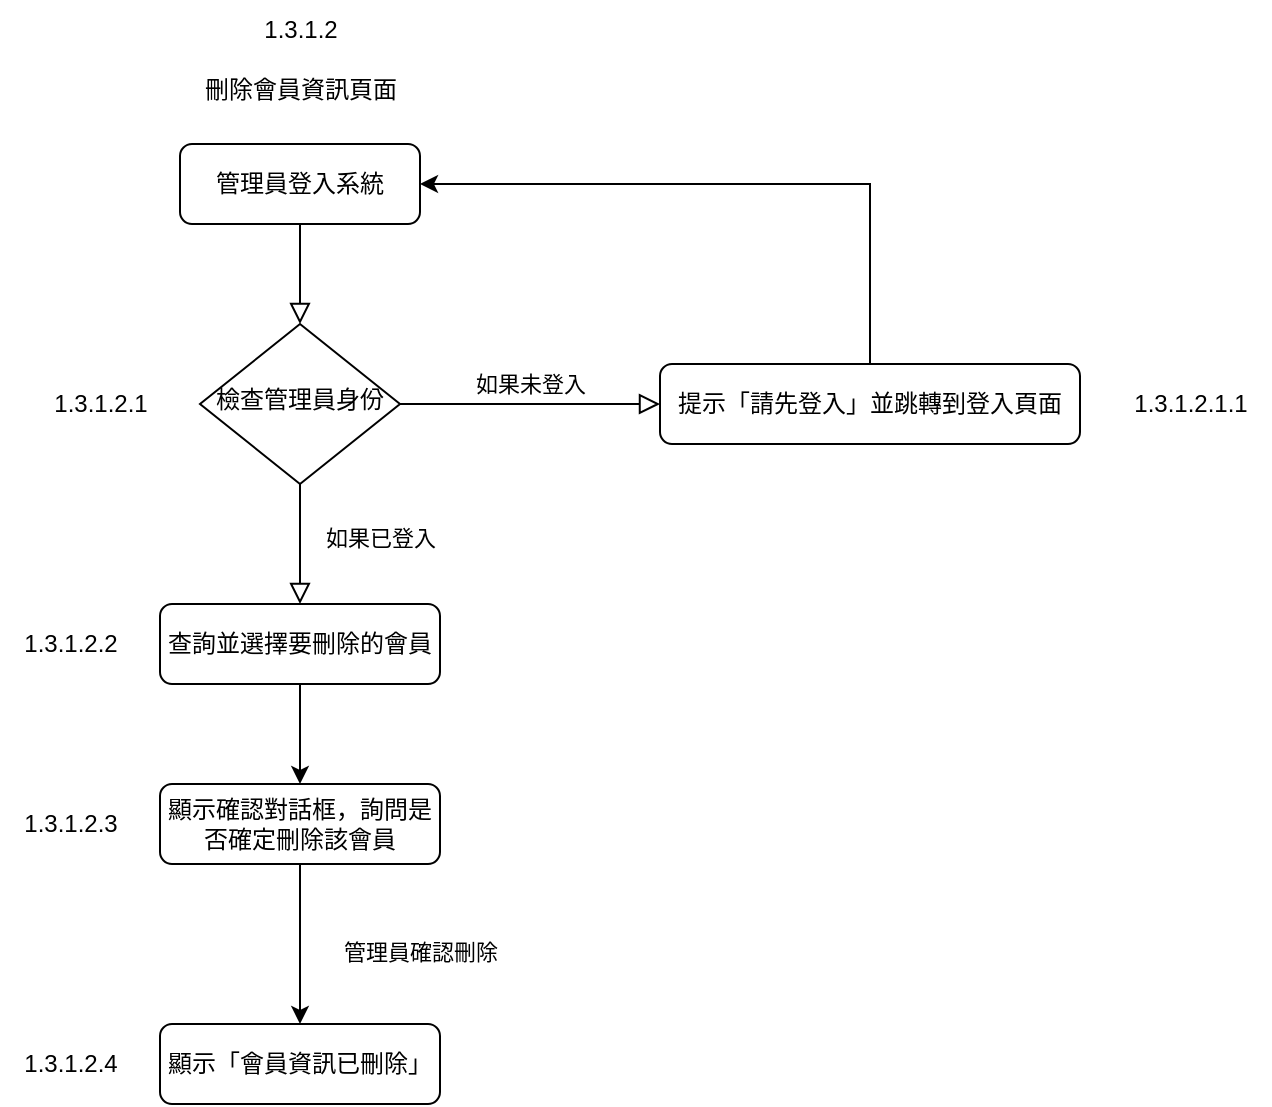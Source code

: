 <mxfile version="24.9.1">
  <diagram id="C5RBs43oDa-KdzZeNtuy" name="Page-1">
    <mxGraphModel dx="1434" dy="782" grid="1" gridSize="10" guides="1" tooltips="1" connect="1" arrows="1" fold="1" page="1" pageScale="1" pageWidth="827" pageHeight="1169" math="0" shadow="0">
      <root>
        <mxCell id="WIyWlLk6GJQsqaUBKTNV-0" />
        <mxCell id="WIyWlLk6GJQsqaUBKTNV-1" parent="WIyWlLk6GJQsqaUBKTNV-0" />
        <mxCell id="rBDSZQotBGZqqEE8AVzo-0" value="&lt;div&gt;刪除會員資訊頁面&lt;/div&gt;" style="text;html=1;align=center;verticalAlign=middle;resizable=0;points=[];autosize=1;strokeColor=none;fillColor=none;" parent="WIyWlLk6GJQsqaUBKTNV-1" vertex="1">
          <mxGeometry x="186" y="100" width="120" height="30" as="geometry" />
        </mxCell>
        <mxCell id="rBDSZQotBGZqqEE8AVzo-1" value="" style="rounded=0;html=1;jettySize=auto;orthogonalLoop=1;fontSize=11;endArrow=block;endFill=0;endSize=8;strokeWidth=1;shadow=0;labelBackgroundColor=none;edgeStyle=orthogonalEdgeStyle;" parent="WIyWlLk6GJQsqaUBKTNV-1" source="rBDSZQotBGZqqEE8AVzo-2" target="rBDSZQotBGZqqEE8AVzo-5" edge="1">
          <mxGeometry relative="1" as="geometry" />
        </mxCell>
        <mxCell id="rBDSZQotBGZqqEE8AVzo-2" value="&lt;div&gt;管理員登入系統&lt;/div&gt;" style="rounded=1;whiteSpace=wrap;html=1;fontSize=12;glass=0;strokeWidth=1;shadow=0;" parent="WIyWlLk6GJQsqaUBKTNV-1" vertex="1">
          <mxGeometry x="186" y="142" width="120" height="40" as="geometry" />
        </mxCell>
        <mxCell id="rBDSZQotBGZqqEE8AVzo-3" value="&lt;div&gt;如果已登入&lt;/div&gt;" style="rounded=0;html=1;jettySize=auto;orthogonalLoop=1;fontSize=11;endArrow=block;endFill=0;endSize=8;strokeWidth=1;shadow=0;labelBackgroundColor=none;edgeStyle=orthogonalEdgeStyle;entryX=0.5;entryY=0;entryDx=0;entryDy=0;" parent="WIyWlLk6GJQsqaUBKTNV-1" source="rBDSZQotBGZqqEE8AVzo-5" target="rBDSZQotBGZqqEE8AVzo-8" edge="1">
          <mxGeometry x="-0.111" y="40" relative="1" as="geometry">
            <mxPoint as="offset" />
            <mxPoint x="246" y="372" as="targetPoint" />
          </mxGeometry>
        </mxCell>
        <mxCell id="rBDSZQotBGZqqEE8AVzo-4" value="&lt;div&gt;如果未登入&lt;/div&gt;" style="edgeStyle=orthogonalEdgeStyle;rounded=0;html=1;jettySize=auto;orthogonalLoop=1;fontSize=11;endArrow=block;endFill=0;endSize=8;strokeWidth=1;shadow=0;labelBackgroundColor=none;" parent="WIyWlLk6GJQsqaUBKTNV-1" source="rBDSZQotBGZqqEE8AVzo-5" target="rBDSZQotBGZqqEE8AVzo-7" edge="1">
          <mxGeometry y="10" relative="1" as="geometry">
            <mxPoint as="offset" />
          </mxGeometry>
        </mxCell>
        <mxCell id="rBDSZQotBGZqqEE8AVzo-5" value="&lt;div&gt;檢查管理員身份&lt;/div&gt;" style="rhombus;whiteSpace=wrap;html=1;shadow=0;fontFamily=Helvetica;fontSize=12;align=center;strokeWidth=1;spacing=6;spacingTop=-4;" parent="WIyWlLk6GJQsqaUBKTNV-1" vertex="1">
          <mxGeometry x="196" y="232" width="100" height="80" as="geometry" />
        </mxCell>
        <mxCell id="rBDSZQotBGZqqEE8AVzo-6" style="edgeStyle=orthogonalEdgeStyle;rounded=0;orthogonalLoop=1;jettySize=auto;html=1;exitX=0.5;exitY=0;exitDx=0;exitDy=0;entryX=1;entryY=0.5;entryDx=0;entryDy=0;" parent="WIyWlLk6GJQsqaUBKTNV-1" source="rBDSZQotBGZqqEE8AVzo-7" target="rBDSZQotBGZqqEE8AVzo-2" edge="1">
          <mxGeometry relative="1" as="geometry" />
        </mxCell>
        <mxCell id="rBDSZQotBGZqqEE8AVzo-7" value="&lt;div&gt;提示「請先登入」並跳轉到登入頁面&lt;/div&gt;" style="rounded=1;whiteSpace=wrap;html=1;fontSize=12;glass=0;strokeWidth=1;shadow=0;" parent="WIyWlLk6GJQsqaUBKTNV-1" vertex="1">
          <mxGeometry x="426" y="252" width="210" height="40" as="geometry" />
        </mxCell>
        <mxCell id="rBDSZQotBGZqqEE8AVzo-10" value="" style="edgeStyle=orthogonalEdgeStyle;rounded=0;orthogonalLoop=1;jettySize=auto;html=1;" parent="WIyWlLk6GJQsqaUBKTNV-1" source="rBDSZQotBGZqqEE8AVzo-8" target="rBDSZQotBGZqqEE8AVzo-9" edge="1">
          <mxGeometry relative="1" as="geometry" />
        </mxCell>
        <mxCell id="rBDSZQotBGZqqEE8AVzo-8" value="&lt;div&gt;查詢並選擇要刪除的會員&lt;/div&gt;" style="rounded=1;whiteSpace=wrap;html=1;" parent="WIyWlLk6GJQsqaUBKTNV-1" vertex="1">
          <mxGeometry x="176" y="372" width="140" height="40" as="geometry" />
        </mxCell>
        <mxCell id="rBDSZQotBGZqqEE8AVzo-12" value="" style="edgeStyle=orthogonalEdgeStyle;rounded=0;orthogonalLoop=1;jettySize=auto;html=1;" parent="WIyWlLk6GJQsqaUBKTNV-1" source="rBDSZQotBGZqqEE8AVzo-9" target="rBDSZQotBGZqqEE8AVzo-11" edge="1">
          <mxGeometry relative="1" as="geometry" />
        </mxCell>
        <mxCell id="rBDSZQotBGZqqEE8AVzo-13" value="&lt;div&gt;管理員確認刪除&lt;/div&gt;" style="edgeLabel;html=1;align=center;verticalAlign=middle;resizable=0;points=[];" parent="rBDSZQotBGZqqEE8AVzo-12" vertex="1" connectable="0">
          <mxGeometry x="-0.343" relative="1" as="geometry">
            <mxPoint x="60" y="17" as="offset" />
          </mxGeometry>
        </mxCell>
        <mxCell id="rBDSZQotBGZqqEE8AVzo-9" value="&lt;div&gt;顯示確認對話框，詢問是否確定刪除該會員&lt;/div&gt;" style="rounded=1;whiteSpace=wrap;html=1;" parent="WIyWlLk6GJQsqaUBKTNV-1" vertex="1">
          <mxGeometry x="176" y="462" width="140" height="40" as="geometry" />
        </mxCell>
        <mxCell id="rBDSZQotBGZqqEE8AVzo-11" value="&lt;div&gt;顯示「會員資訊已刪除」&lt;/div&gt;" style="rounded=1;whiteSpace=wrap;html=1;" parent="WIyWlLk6GJQsqaUBKTNV-1" vertex="1">
          <mxGeometry x="176" y="582" width="140" height="40" as="geometry" />
        </mxCell>
        <mxCell id="J-YaPixLn_mBXN-ydLt3-0" value="1.3.1.2" style="text;html=1;align=center;verticalAlign=middle;resizable=0;points=[];autosize=1;strokeColor=none;fillColor=none;" parent="WIyWlLk6GJQsqaUBKTNV-1" vertex="1">
          <mxGeometry x="216" y="70" width="60" height="30" as="geometry" />
        </mxCell>
        <mxCell id="J-YaPixLn_mBXN-ydLt3-1" value="1.3.1.2.1" style="text;html=1;align=center;verticalAlign=middle;resizable=0;points=[];autosize=1;strokeColor=none;fillColor=none;" parent="WIyWlLk6GJQsqaUBKTNV-1" vertex="1">
          <mxGeometry x="111" y="257" width="70" height="30" as="geometry" />
        </mxCell>
        <mxCell id="J-YaPixLn_mBXN-ydLt3-2" value="1.3.1.2.2" style="text;html=1;align=center;verticalAlign=middle;resizable=0;points=[];autosize=1;strokeColor=none;fillColor=none;" parent="WIyWlLk6GJQsqaUBKTNV-1" vertex="1">
          <mxGeometry x="96" y="377" width="70" height="30" as="geometry" />
        </mxCell>
        <mxCell id="J-YaPixLn_mBXN-ydLt3-3" value="1.3.1.2.3" style="text;html=1;align=center;verticalAlign=middle;resizable=0;points=[];autosize=1;strokeColor=none;fillColor=none;" parent="WIyWlLk6GJQsqaUBKTNV-1" vertex="1">
          <mxGeometry x="96" y="467" width="70" height="30" as="geometry" />
        </mxCell>
        <mxCell id="J-YaPixLn_mBXN-ydLt3-4" value="1.3.1.2.4" style="text;html=1;align=center;verticalAlign=middle;resizable=0;points=[];autosize=1;strokeColor=none;fillColor=none;" parent="WIyWlLk6GJQsqaUBKTNV-1" vertex="1">
          <mxGeometry x="96" y="587" width="70" height="30" as="geometry" />
        </mxCell>
        <mxCell id="J-YaPixLn_mBXN-ydLt3-5" value="1.3.1.2.1.1" style="text;html=1;align=center;verticalAlign=middle;resizable=0;points=[];autosize=1;strokeColor=none;fillColor=none;" parent="WIyWlLk6GJQsqaUBKTNV-1" vertex="1">
          <mxGeometry x="651" y="257" width="80" height="30" as="geometry" />
        </mxCell>
      </root>
    </mxGraphModel>
  </diagram>
</mxfile>
